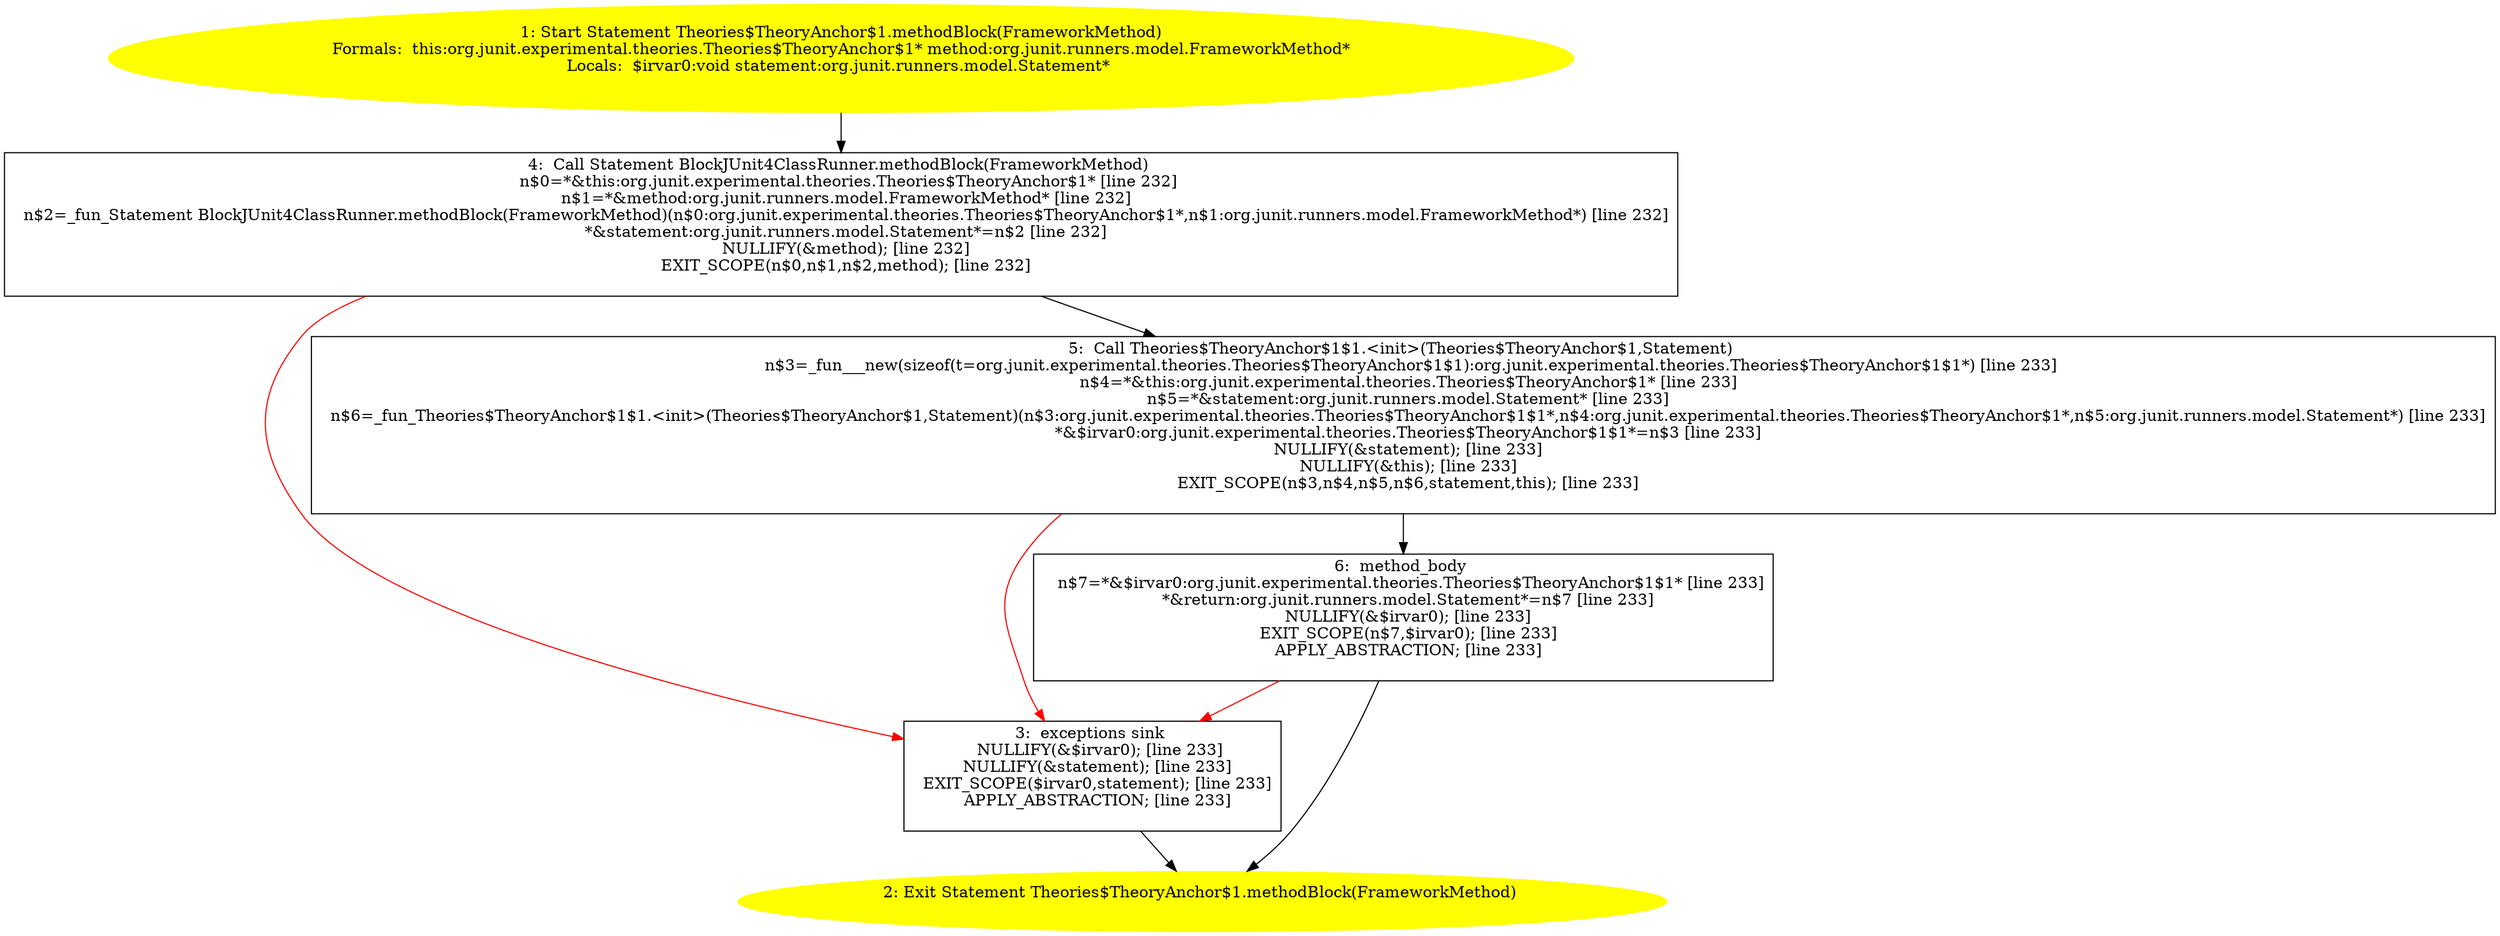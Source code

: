 /* @generated */
digraph cfg {
"org.junit.experimental.theories.Theories$TheoryAnchor$1.methodBlock(org.junit.runners.model.Framewor.380025ff0406e1bc5d96e3a2d351f061_1" [label="1: Start Statement Theories$TheoryAnchor$1.methodBlock(FrameworkMethod)\nFormals:  this:org.junit.experimental.theories.Theories$TheoryAnchor$1* method:org.junit.runners.model.FrameworkMethod*\nLocals:  $irvar0:void statement:org.junit.runners.model.Statement* \n  " color=yellow style=filled]
	

	 "org.junit.experimental.theories.Theories$TheoryAnchor$1.methodBlock(org.junit.runners.model.Framewor.380025ff0406e1bc5d96e3a2d351f061_1" -> "org.junit.experimental.theories.Theories$TheoryAnchor$1.methodBlock(org.junit.runners.model.Framewor.380025ff0406e1bc5d96e3a2d351f061_4" ;
"org.junit.experimental.theories.Theories$TheoryAnchor$1.methodBlock(org.junit.runners.model.Framewor.380025ff0406e1bc5d96e3a2d351f061_2" [label="2: Exit Statement Theories$TheoryAnchor$1.methodBlock(FrameworkMethod) \n  " color=yellow style=filled]
	

"org.junit.experimental.theories.Theories$TheoryAnchor$1.methodBlock(org.junit.runners.model.Framewor.380025ff0406e1bc5d96e3a2d351f061_3" [label="3:  exceptions sink \n   NULLIFY(&$irvar0); [line 233]\n  NULLIFY(&statement); [line 233]\n  EXIT_SCOPE($irvar0,statement); [line 233]\n  APPLY_ABSTRACTION; [line 233]\n " shape="box"]
	

	 "org.junit.experimental.theories.Theories$TheoryAnchor$1.methodBlock(org.junit.runners.model.Framewor.380025ff0406e1bc5d96e3a2d351f061_3" -> "org.junit.experimental.theories.Theories$TheoryAnchor$1.methodBlock(org.junit.runners.model.Framewor.380025ff0406e1bc5d96e3a2d351f061_2" ;
"org.junit.experimental.theories.Theories$TheoryAnchor$1.methodBlock(org.junit.runners.model.Framewor.380025ff0406e1bc5d96e3a2d351f061_4" [label="4:  Call Statement BlockJUnit4ClassRunner.methodBlock(FrameworkMethod) \n   n$0=*&this:org.junit.experimental.theories.Theories$TheoryAnchor$1* [line 232]\n  n$1=*&method:org.junit.runners.model.FrameworkMethod* [line 232]\n  n$2=_fun_Statement BlockJUnit4ClassRunner.methodBlock(FrameworkMethod)(n$0:org.junit.experimental.theories.Theories$TheoryAnchor$1*,n$1:org.junit.runners.model.FrameworkMethod*) [line 232]\n  *&statement:org.junit.runners.model.Statement*=n$2 [line 232]\n  NULLIFY(&method); [line 232]\n  EXIT_SCOPE(n$0,n$1,n$2,method); [line 232]\n " shape="box"]
	

	 "org.junit.experimental.theories.Theories$TheoryAnchor$1.methodBlock(org.junit.runners.model.Framewor.380025ff0406e1bc5d96e3a2d351f061_4" -> "org.junit.experimental.theories.Theories$TheoryAnchor$1.methodBlock(org.junit.runners.model.Framewor.380025ff0406e1bc5d96e3a2d351f061_5" ;
	 "org.junit.experimental.theories.Theories$TheoryAnchor$1.methodBlock(org.junit.runners.model.Framewor.380025ff0406e1bc5d96e3a2d351f061_4" -> "org.junit.experimental.theories.Theories$TheoryAnchor$1.methodBlock(org.junit.runners.model.Framewor.380025ff0406e1bc5d96e3a2d351f061_3" [color="red" ];
"org.junit.experimental.theories.Theories$TheoryAnchor$1.methodBlock(org.junit.runners.model.Framewor.380025ff0406e1bc5d96e3a2d351f061_5" [label="5:  Call Theories$TheoryAnchor$1$1.<init>(Theories$TheoryAnchor$1,Statement) \n   n$3=_fun___new(sizeof(t=org.junit.experimental.theories.Theories$TheoryAnchor$1$1):org.junit.experimental.theories.Theories$TheoryAnchor$1$1*) [line 233]\n  n$4=*&this:org.junit.experimental.theories.Theories$TheoryAnchor$1* [line 233]\n  n$5=*&statement:org.junit.runners.model.Statement* [line 233]\n  n$6=_fun_Theories$TheoryAnchor$1$1.<init>(Theories$TheoryAnchor$1,Statement)(n$3:org.junit.experimental.theories.Theories$TheoryAnchor$1$1*,n$4:org.junit.experimental.theories.Theories$TheoryAnchor$1*,n$5:org.junit.runners.model.Statement*) [line 233]\n  *&$irvar0:org.junit.experimental.theories.Theories$TheoryAnchor$1$1*=n$3 [line 233]\n  NULLIFY(&statement); [line 233]\n  NULLIFY(&this); [line 233]\n  EXIT_SCOPE(n$3,n$4,n$5,n$6,statement,this); [line 233]\n " shape="box"]
	

	 "org.junit.experimental.theories.Theories$TheoryAnchor$1.methodBlock(org.junit.runners.model.Framewor.380025ff0406e1bc5d96e3a2d351f061_5" -> "org.junit.experimental.theories.Theories$TheoryAnchor$1.methodBlock(org.junit.runners.model.Framewor.380025ff0406e1bc5d96e3a2d351f061_6" ;
	 "org.junit.experimental.theories.Theories$TheoryAnchor$1.methodBlock(org.junit.runners.model.Framewor.380025ff0406e1bc5d96e3a2d351f061_5" -> "org.junit.experimental.theories.Theories$TheoryAnchor$1.methodBlock(org.junit.runners.model.Framewor.380025ff0406e1bc5d96e3a2d351f061_3" [color="red" ];
"org.junit.experimental.theories.Theories$TheoryAnchor$1.methodBlock(org.junit.runners.model.Framewor.380025ff0406e1bc5d96e3a2d351f061_6" [label="6:  method_body \n   n$7=*&$irvar0:org.junit.experimental.theories.Theories$TheoryAnchor$1$1* [line 233]\n  *&return:org.junit.runners.model.Statement*=n$7 [line 233]\n  NULLIFY(&$irvar0); [line 233]\n  EXIT_SCOPE(n$7,$irvar0); [line 233]\n  APPLY_ABSTRACTION; [line 233]\n " shape="box"]
	

	 "org.junit.experimental.theories.Theories$TheoryAnchor$1.methodBlock(org.junit.runners.model.Framewor.380025ff0406e1bc5d96e3a2d351f061_6" -> "org.junit.experimental.theories.Theories$TheoryAnchor$1.methodBlock(org.junit.runners.model.Framewor.380025ff0406e1bc5d96e3a2d351f061_2" ;
	 "org.junit.experimental.theories.Theories$TheoryAnchor$1.methodBlock(org.junit.runners.model.Framewor.380025ff0406e1bc5d96e3a2d351f061_6" -> "org.junit.experimental.theories.Theories$TheoryAnchor$1.methodBlock(org.junit.runners.model.Framewor.380025ff0406e1bc5d96e3a2d351f061_3" [color="red" ];
}
